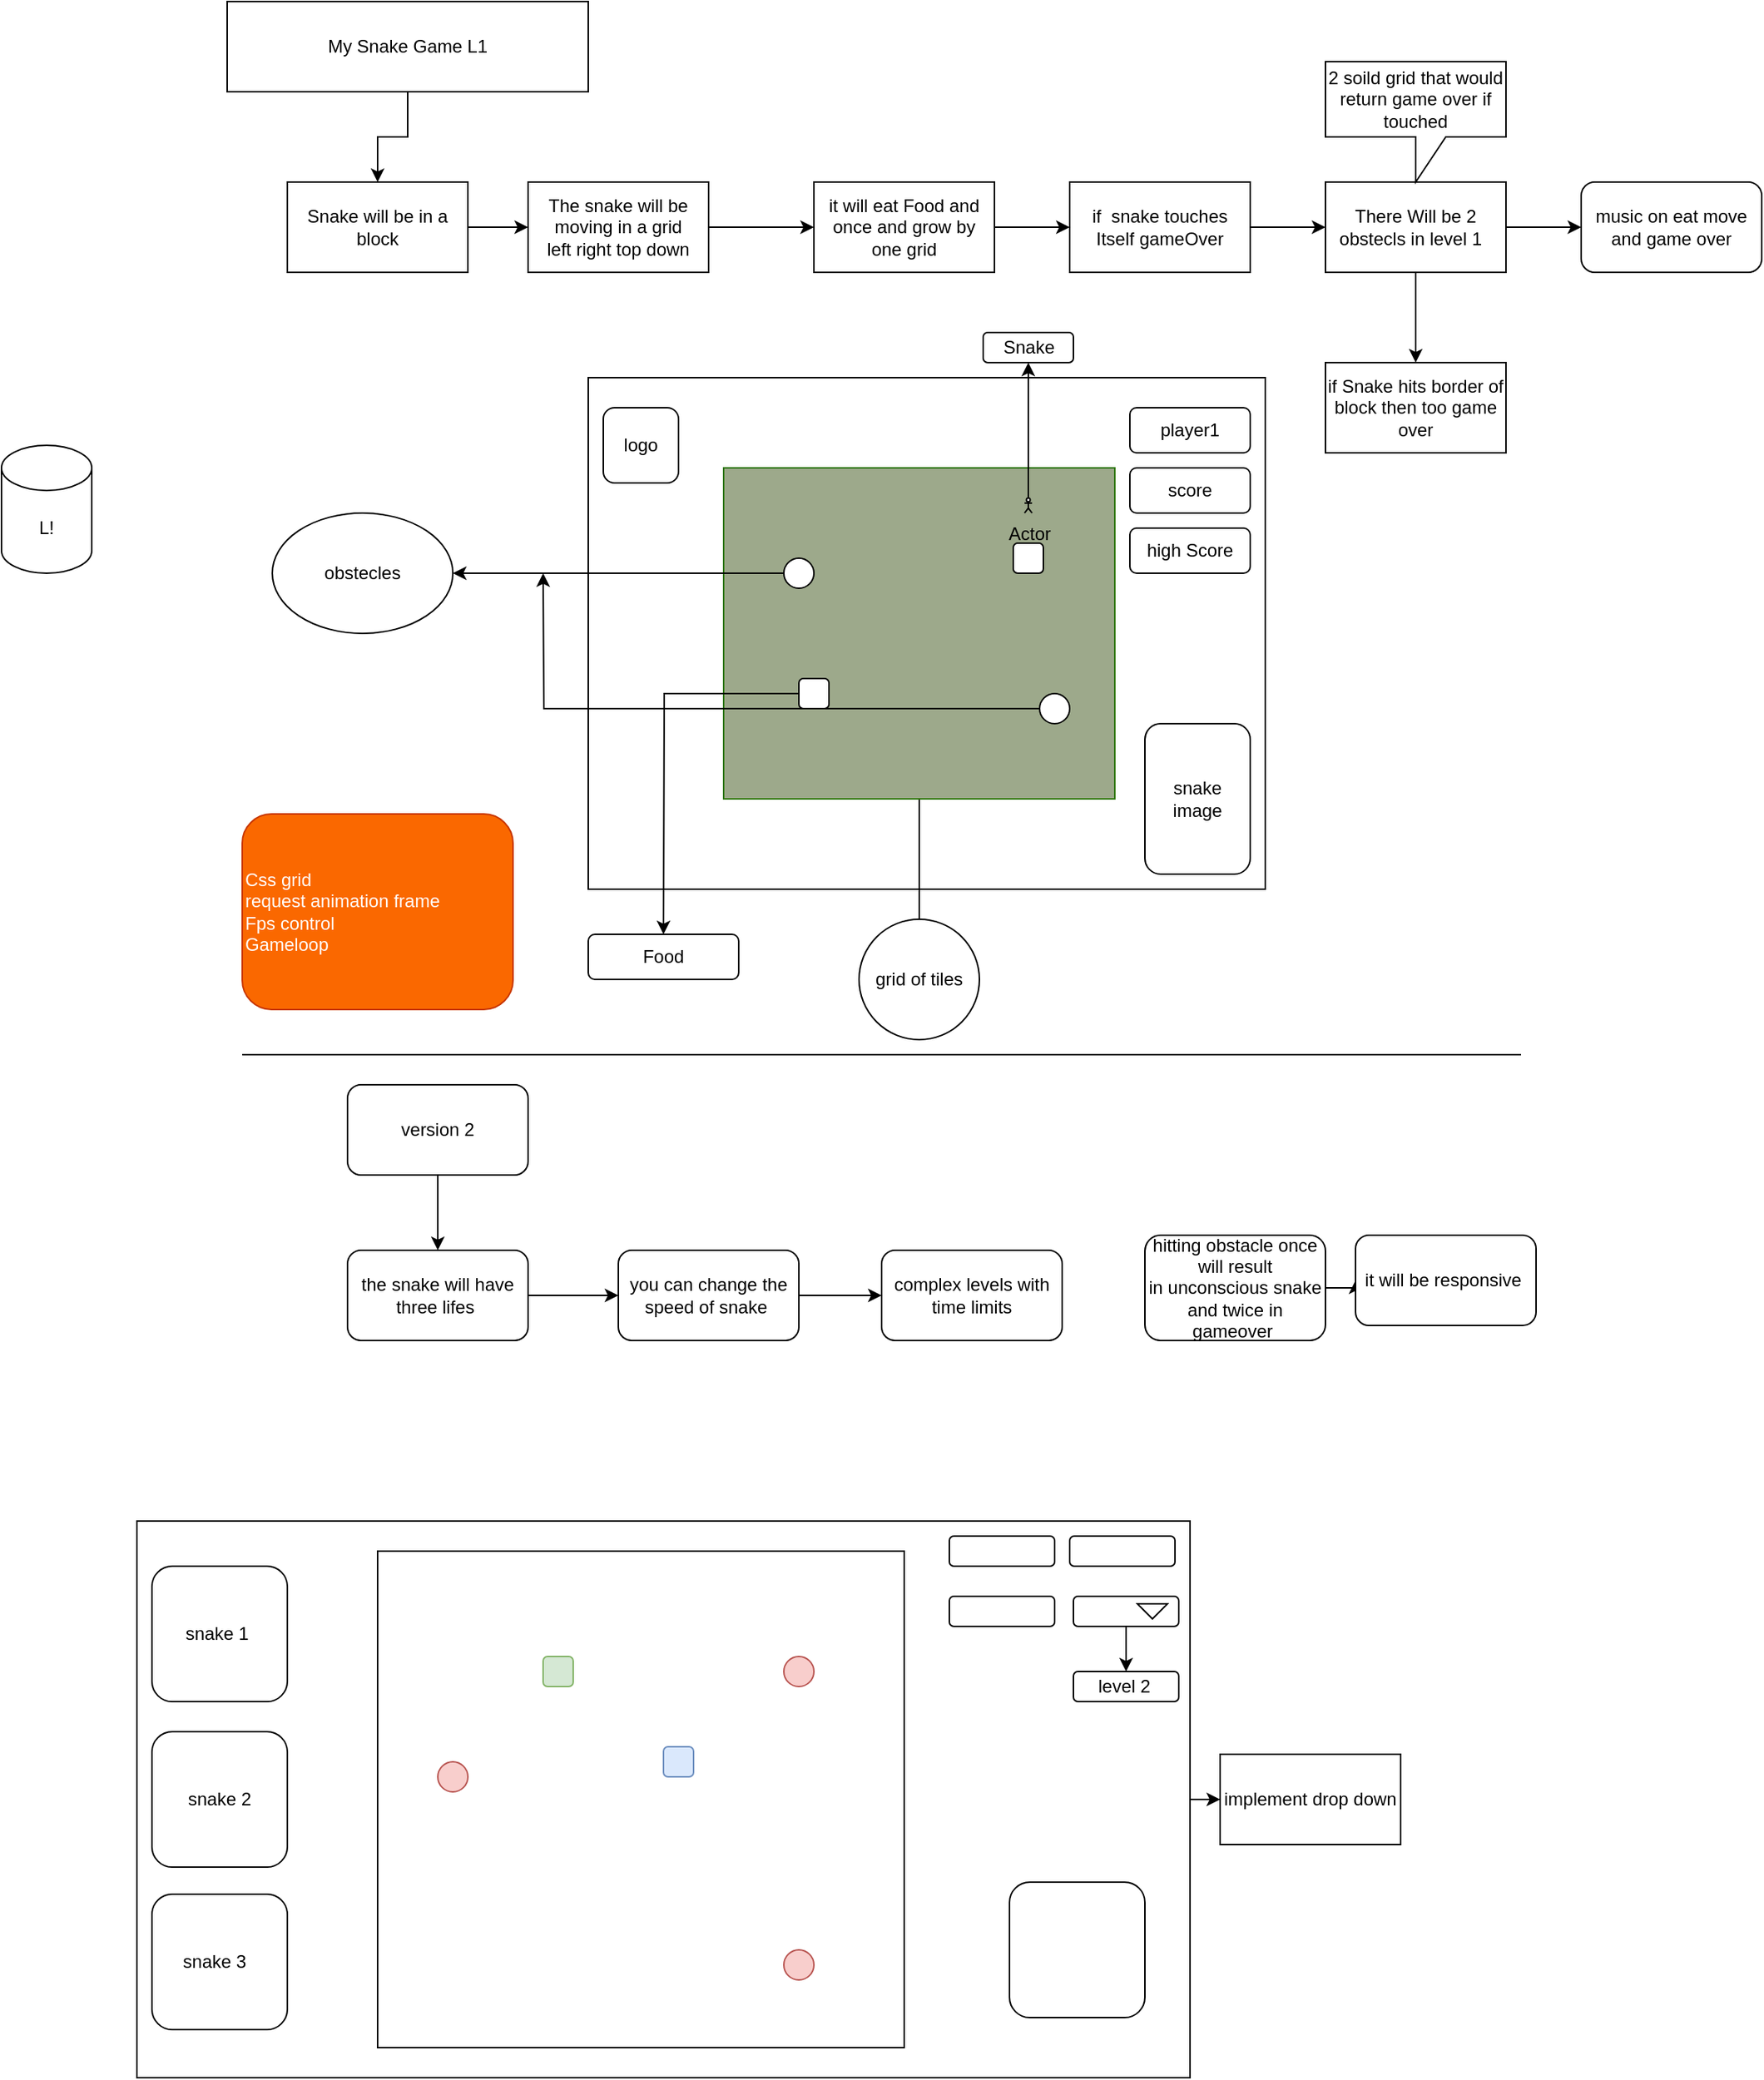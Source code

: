 <mxfile version="13.9.9" type="device"><diagram id="Z6JQtvDiUxkB5Xt8f2xq" name="Page-1"><mxGraphModel dx="3020" dy="1275" grid="1" gridSize="10" guides="1" tooltips="1" connect="1" arrows="1" fold="1" page="1" pageScale="1" pageWidth="850" pageHeight="1100" math="0" shadow="0"><root><mxCell id="0"/><mxCell id="1" parent="0"/><mxCell id="J0hr9m5nVCuWJBOHk_jn-6" style="edgeStyle=orthogonalEdgeStyle;rounded=0;orthogonalLoop=1;jettySize=auto;html=1;entryX=0.5;entryY=0;entryDx=0;entryDy=0;" parent="1" source="J0hr9m5nVCuWJBOHk_jn-1" target="J0hr9m5nVCuWJBOHk_jn-2" edge="1"><mxGeometry relative="1" as="geometry"/></mxCell><mxCell id="J0hr9m5nVCuWJBOHk_jn-1" value="My Snake Game L1" style="rounded=0;whiteSpace=wrap;html=1;" parent="1" vertex="1"><mxGeometry x="-10" y="30" width="240" height="60" as="geometry"/></mxCell><mxCell id="J0hr9m5nVCuWJBOHk_jn-8" style="edgeStyle=orthogonalEdgeStyle;rounded=0;orthogonalLoop=1;jettySize=auto;html=1;exitX=1;exitY=0.5;exitDx=0;exitDy=0;" parent="1" source="J0hr9m5nVCuWJBOHk_jn-2" target="J0hr9m5nVCuWJBOHk_jn-7" edge="1"><mxGeometry relative="1" as="geometry"/></mxCell><mxCell id="J0hr9m5nVCuWJBOHk_jn-2" value="Snake will be in a block" style="rounded=0;whiteSpace=wrap;html=1;" parent="1" vertex="1"><mxGeometry x="30" y="150" width="120" height="60" as="geometry"/></mxCell><mxCell id="J0hr9m5nVCuWJBOHk_jn-9" style="edgeStyle=orthogonalEdgeStyle;rounded=0;orthogonalLoop=1;jettySize=auto;html=1;entryX=0;entryY=0.5;entryDx=0;entryDy=0;" parent="1" source="J0hr9m5nVCuWJBOHk_jn-7" target="J0hr9m5nVCuWJBOHk_jn-10" edge="1"><mxGeometry relative="1" as="geometry"><mxPoint x="350" y="180" as="targetPoint"/></mxGeometry></mxCell><mxCell id="J0hr9m5nVCuWJBOHk_jn-7" value="The snake will be moving in a grid&lt;br&gt;left right top down" style="rounded=0;whiteSpace=wrap;html=1;" parent="1" vertex="1"><mxGeometry x="190" y="150" width="120" height="60" as="geometry"/></mxCell><mxCell id="J0hr9m5nVCuWJBOHk_jn-11" style="edgeStyle=orthogonalEdgeStyle;rounded=0;orthogonalLoop=1;jettySize=auto;html=1;entryX=0;entryY=0.5;entryDx=0;entryDy=0;" parent="1" source="J0hr9m5nVCuWJBOHk_jn-10" target="J0hr9m5nVCuWJBOHk_jn-12" edge="1"><mxGeometry relative="1" as="geometry"><mxPoint x="520" y="180" as="targetPoint"/></mxGeometry></mxCell><mxCell id="J0hr9m5nVCuWJBOHk_jn-10" value="it will eat Food and once and grow by one grid" style="rounded=0;whiteSpace=wrap;html=1;" parent="1" vertex="1"><mxGeometry x="380" y="150" width="120" height="60" as="geometry"/></mxCell><mxCell id="J0hr9m5nVCuWJBOHk_jn-13" style="edgeStyle=orthogonalEdgeStyle;rounded=0;orthogonalLoop=1;jettySize=auto;html=1;entryX=0;entryY=0.5;entryDx=0;entryDy=0;" parent="1" source="J0hr9m5nVCuWJBOHk_jn-12" target="J0hr9m5nVCuWJBOHk_jn-14" edge="1"><mxGeometry relative="1" as="geometry"><mxPoint x="690" y="180" as="targetPoint"/></mxGeometry></mxCell><mxCell id="J0hr9m5nVCuWJBOHk_jn-12" value="if&amp;nbsp; snake touches Itself gameOver" style="rounded=0;whiteSpace=wrap;html=1;" parent="1" vertex="1"><mxGeometry x="550" y="150" width="120" height="60" as="geometry"/></mxCell><mxCell id="J0hr9m5nVCuWJBOHk_jn-17" style="edgeStyle=orthogonalEdgeStyle;rounded=0;orthogonalLoop=1;jettySize=auto;html=1;entryX=0.5;entryY=0;entryDx=0;entryDy=0;" parent="1" source="J0hr9m5nVCuWJBOHk_jn-14" target="J0hr9m5nVCuWJBOHk_jn-16" edge="1"><mxGeometry relative="1" as="geometry"/></mxCell><mxCell id="UqzuFdaSaoxOG1oX15qR-1" style="edgeStyle=orthogonalEdgeStyle;rounded=0;orthogonalLoop=1;jettySize=auto;html=1;exitX=1;exitY=0.5;exitDx=0;exitDy=0;" parent="1" source="J0hr9m5nVCuWJBOHk_jn-14" edge="1"><mxGeometry relative="1" as="geometry"><mxPoint x="890" y="180" as="targetPoint"/></mxGeometry></mxCell><mxCell id="J0hr9m5nVCuWJBOHk_jn-14" value="There Will be 2 obstecls in level 1&amp;nbsp;&amp;nbsp;" style="rounded=0;whiteSpace=wrap;html=1;" parent="1" vertex="1"><mxGeometry x="720" y="150" width="120" height="60" as="geometry"/></mxCell><mxCell id="J0hr9m5nVCuWJBOHk_jn-16" value="if Snake hits border of block then too game over" style="rounded=0;whiteSpace=wrap;html=1;" parent="1" vertex="1"><mxGeometry x="720" y="270" width="120" height="60" as="geometry"/></mxCell><mxCell id="J0hr9m5nVCuWJBOHk_jn-19" value="2 soild grid that would return game over if touched" style="shape=callout;whiteSpace=wrap;html=1;perimeter=calloutPerimeter;" parent="1" vertex="1"><mxGeometry x="720" y="70" width="120" height="80" as="geometry"/></mxCell><mxCell id="WZDYDpkCdh7kiQlBr-HV-1" value="" style="rounded=0;whiteSpace=wrap;html=1;" parent="1" vertex="1"><mxGeometry x="230" y="280" width="450" height="340" as="geometry"/></mxCell><mxCell id="WZDYDpkCdh7kiQlBr-HV-17" style="edgeStyle=orthogonalEdgeStyle;rounded=0;orthogonalLoop=1;jettySize=auto;html=1;" parent="1" source="WZDYDpkCdh7kiQlBr-HV-2" edge="1"><mxGeometry relative="1" as="geometry"><mxPoint x="450" y="681" as="targetPoint"/></mxGeometry></mxCell><mxCell id="WZDYDpkCdh7kiQlBr-HV-2" value="" style="rounded=0;whiteSpace=wrap;html=1;strokeColor=#2D7600;fontColor=#ffffff;fillColor=#9DA98B;" parent="1" vertex="1"><mxGeometry x="320" y="340" width="260" height="220" as="geometry"/></mxCell><mxCell id="WZDYDpkCdh7kiQlBr-HV-3" value="player1" style="rounded=1;whiteSpace=wrap;html=1;" parent="1" vertex="1"><mxGeometry x="590" y="300" width="80" height="30" as="geometry"/></mxCell><mxCell id="WZDYDpkCdh7kiQlBr-HV-4" value="score" style="rounded=1;whiteSpace=wrap;html=1;" parent="1" vertex="1"><mxGeometry x="590" y="340" width="80" height="30" as="geometry"/></mxCell><mxCell id="WZDYDpkCdh7kiQlBr-HV-6" value="high Score" style="rounded=1;whiteSpace=wrap;html=1;" parent="1" vertex="1"><mxGeometry x="590" y="380" width="80" height="30" as="geometry"/></mxCell><mxCell id="WZDYDpkCdh7kiQlBr-HV-7" value="logo" style="rounded=1;whiteSpace=wrap;html=1;" parent="1" vertex="1"><mxGeometry x="240" y="300" width="50" height="50" as="geometry"/></mxCell><mxCell id="WZDYDpkCdh7kiQlBr-HV-8" value="snake image" style="rounded=1;whiteSpace=wrap;html=1;" parent="1" vertex="1"><mxGeometry x="600" y="510" width="70" height="100" as="geometry"/></mxCell><mxCell id="WZDYDpkCdh7kiQlBr-HV-14" style="edgeStyle=orthogonalEdgeStyle;rounded=0;orthogonalLoop=1;jettySize=auto;html=1;" parent="1" source="WZDYDpkCdh7kiQlBr-HV-9" edge="1"><mxGeometry relative="1" as="geometry"><mxPoint x="140" y="410" as="targetPoint"/></mxGeometry></mxCell><mxCell id="WZDYDpkCdh7kiQlBr-HV-9" value="" style="ellipse;whiteSpace=wrap;html=1;aspect=fixed;" parent="1" vertex="1"><mxGeometry x="360" y="400" width="20" height="20" as="geometry"/></mxCell><mxCell id="WZDYDpkCdh7kiQlBr-HV-15" style="edgeStyle=orthogonalEdgeStyle;rounded=0;orthogonalLoop=1;jettySize=auto;html=1;" parent="1" source="WZDYDpkCdh7kiQlBr-HV-11" edge="1"><mxGeometry relative="1" as="geometry"><mxPoint x="200" y="410" as="targetPoint"/></mxGeometry></mxCell><mxCell id="WZDYDpkCdh7kiQlBr-HV-11" value="" style="ellipse;whiteSpace=wrap;html=1;aspect=fixed;" parent="1" vertex="1"><mxGeometry x="530" y="490" width="20" height="20" as="geometry"/></mxCell><mxCell id="WZDYDpkCdh7kiQlBr-HV-16" value="obstecles" style="ellipse;whiteSpace=wrap;html=1;" parent="1" vertex="1"><mxGeometry x="20" y="370" width="120" height="80" as="geometry"/></mxCell><mxCell id="WZDYDpkCdh7kiQlBr-HV-18" value="grid of tiles" style="ellipse;whiteSpace=wrap;html=1;aspect=fixed;" parent="1" vertex="1"><mxGeometry x="410" y="640" width="80" height="80" as="geometry"/></mxCell><mxCell id="WZDYDpkCdh7kiQlBr-HV-20" style="edgeStyle=orthogonalEdgeStyle;rounded=0;orthogonalLoop=1;jettySize=auto;html=1;" parent="1" source="WZDYDpkCdh7kiQlBr-HV-19" edge="1"><mxGeometry relative="1" as="geometry"><mxPoint x="522.5" y="270" as="targetPoint"/></mxGeometry></mxCell><mxCell id="WZDYDpkCdh7kiQlBr-HV-19" value="Actor" style="shape=umlActor;verticalLabelPosition=bottom;verticalAlign=top;html=1;outlineConnect=0;" parent="1" vertex="1"><mxGeometry x="520" y="360" width="5" height="10" as="geometry"/></mxCell><mxCell id="WZDYDpkCdh7kiQlBr-HV-21" value="Snake" style="rounded=1;whiteSpace=wrap;html=1;" parent="1" vertex="1"><mxGeometry x="492.5" y="250" width="60" height="20" as="geometry"/></mxCell><mxCell id="QJWUeks-AZlQfOqWReBW-4" style="edgeStyle=orthogonalEdgeStyle;rounded=0;orthogonalLoop=1;jettySize=auto;html=1;entryX=0.5;entryY=0;entryDx=0;entryDy=0;" parent="1" source="WZDYDpkCdh7kiQlBr-HV-22" target="QJWUeks-AZlQfOqWReBW-1" edge="1"><mxGeometry relative="1" as="geometry"/></mxCell><mxCell id="WZDYDpkCdh7kiQlBr-HV-22" value="version 2" style="rounded=1;whiteSpace=wrap;html=1;" parent="1" vertex="1"><mxGeometry x="70" y="750" width="120" height="60" as="geometry"/></mxCell><mxCell id="UqzuFdaSaoxOG1oX15qR-2" value="music on eat move and game over" style="rounded=1;whiteSpace=wrap;html=1;" parent="1" vertex="1"><mxGeometry x="890" y="150" width="120" height="60" as="geometry"/></mxCell><mxCell id="QJWUeks-AZlQfOqWReBW-11" style="edgeStyle=orthogonalEdgeStyle;rounded=0;orthogonalLoop=1;jettySize=auto;html=1;entryX=0;entryY=0.5;entryDx=0;entryDy=0;" parent="1" source="QJWUeks-AZlQfOqWReBW-1" target="QJWUeks-AZlQfOqWReBW-3" edge="1"><mxGeometry relative="1" as="geometry"/></mxCell><mxCell id="QJWUeks-AZlQfOqWReBW-1" value="the snake will have three lifes&amp;nbsp;" style="rounded=1;whiteSpace=wrap;html=1;" parent="1" vertex="1"><mxGeometry x="70" y="860" width="120" height="60" as="geometry"/></mxCell><mxCell id="QJWUeks-AZlQfOqWReBW-6" style="edgeStyle=orthogonalEdgeStyle;rounded=0;orthogonalLoop=1;jettySize=auto;html=1;entryX=0;entryY=0.5;entryDx=0;entryDy=0;" parent="1" source="QJWUeks-AZlQfOqWReBW-3" target="QJWUeks-AZlQfOqWReBW-5" edge="1"><mxGeometry relative="1" as="geometry"/></mxCell><mxCell id="QJWUeks-AZlQfOqWReBW-3" value="you can change the speed of snake&amp;nbsp;" style="rounded=1;whiteSpace=wrap;html=1;" parent="1" vertex="1"><mxGeometry x="250" y="860" width="120" height="60" as="geometry"/></mxCell><mxCell id="QJWUeks-AZlQfOqWReBW-5" value="complex levels with&lt;br&gt;time limits" style="rounded=1;whiteSpace=wrap;html=1;" parent="1" vertex="1"><mxGeometry x="425" y="860" width="120" height="60" as="geometry"/></mxCell><mxCell id="UE4IuSX7IFCEChkhaWAa-9" value="" style="edgeStyle=orthogonalEdgeStyle;rounded=0;orthogonalLoop=1;jettySize=auto;html=1;" edge="1" parent="1" source="QJWUeks-AZlQfOqWReBW-8" target="UE4IuSX7IFCEChkhaWAa-8"><mxGeometry relative="1" as="geometry"/></mxCell><mxCell id="QJWUeks-AZlQfOqWReBW-8" value="hitting obstacle once will result in&amp;nbsp;unconscious snake and twice in gameover&amp;nbsp;" style="rounded=1;whiteSpace=wrap;html=1;" parent="1" vertex="1"><mxGeometry x="600" y="850" width="120" height="70" as="geometry"/></mxCell><mxCell id="QJWUeks-AZlQfOqWReBW-9" value="" style="endArrow=none;html=1;" parent="1" edge="1"><mxGeometry width="50" height="50" relative="1" as="geometry"><mxPoint y="730" as="sourcePoint"/><mxPoint x="850" y="730" as="targetPoint"/></mxGeometry></mxCell><mxCell id="QJWUeks-AZlQfOqWReBW-13" value="Css grid&amp;nbsp;&lt;br&gt;request animation frame&amp;nbsp;&lt;br&gt;Fps control&amp;nbsp;&lt;br&gt;Gameloop&lt;br&gt;" style="rounded=1;whiteSpace=wrap;html=1;align=left;fillColor=#fa6800;strokeColor=#C73500;fontColor=#ffffff;" parent="1" vertex="1"><mxGeometry y="570" width="180" height="130" as="geometry"/></mxCell><mxCell id="UE4IuSX7IFCEChkhaWAa-2" value="" style="edgeStyle=orthogonalEdgeStyle;rounded=0;orthogonalLoop=1;jettySize=auto;html=1;" edge="1" parent="1" source="SCJ3OOAkjWIhy9yqcBXM-3" target="UE4IuSX7IFCEChkhaWAa-1"><mxGeometry relative="1" as="geometry"/></mxCell><mxCell id="SCJ3OOAkjWIhy9yqcBXM-3" value="" style="rounded=0;whiteSpace=wrap;html=1;" parent="1" vertex="1"><mxGeometry x="-70" y="1040" width="700" height="370" as="geometry"/></mxCell><mxCell id="SCJ3OOAkjWIhy9yqcBXM-13" style="edgeStyle=orthogonalEdgeStyle;rounded=0;orthogonalLoop=1;jettySize=auto;html=1;" parent="1" source="SCJ3OOAkjWIhy9yqcBXM-6" target="SCJ3OOAkjWIhy9yqcBXM-12" edge="1"><mxGeometry relative="1" as="geometry"/></mxCell><mxCell id="SCJ3OOAkjWIhy9yqcBXM-6" value="" style="rounded=1;whiteSpace=wrap;html=1;" parent="1" vertex="1"><mxGeometry x="552.5" y="1090" width="70" height="20" as="geometry"/></mxCell><mxCell id="SCJ3OOAkjWIhy9yqcBXM-7" value="" style="rounded=1;whiteSpace=wrap;html=1;" parent="1" vertex="1"><mxGeometry x="470" y="1090" width="70" height="20" as="geometry"/></mxCell><mxCell id="SCJ3OOAkjWIhy9yqcBXM-8" value="" style="rounded=1;whiteSpace=wrap;html=1;" parent="1" vertex="1"><mxGeometry x="550" y="1050" width="70" height="20" as="geometry"/></mxCell><mxCell id="SCJ3OOAkjWIhy9yqcBXM-9" value="" style="rounded=1;whiteSpace=wrap;html=1;" parent="1" vertex="1"><mxGeometry x="470" y="1050" width="70" height="20" as="geometry"/></mxCell><mxCell id="SCJ3OOAkjWIhy9yqcBXM-10" value="" style="triangle;whiteSpace=wrap;html=1;rotation=90;" parent="1" vertex="1"><mxGeometry x="600" y="1090" width="10" height="20" as="geometry"/></mxCell><mxCell id="SCJ3OOAkjWIhy9yqcBXM-12" value="level 2&amp;nbsp;" style="rounded=1;whiteSpace=wrap;html=1;" parent="1" vertex="1"><mxGeometry x="552.5" y="1140" width="70" height="20" as="geometry"/></mxCell><mxCell id="SCJ3OOAkjWIhy9yqcBXM-14" value="" style="rounded=0;whiteSpace=wrap;html=1;" parent="1" vertex="1"><mxGeometry x="90" y="1060" width="350" height="330" as="geometry"/></mxCell><mxCell id="SCJ3OOAkjWIhy9yqcBXM-15" value="snake 1&amp;nbsp;" style="rounded=1;whiteSpace=wrap;html=1;" parent="1" vertex="1"><mxGeometry x="-60" y="1070" width="90" height="90" as="geometry"/></mxCell><mxCell id="SCJ3OOAkjWIhy9yqcBXM-16" value="snake 2" style="rounded=1;whiteSpace=wrap;html=1;" parent="1" vertex="1"><mxGeometry x="-60" y="1180" width="90" height="90" as="geometry"/></mxCell><mxCell id="SCJ3OOAkjWIhy9yqcBXM-17" value="snake 3&amp;nbsp;&amp;nbsp;" style="rounded=1;whiteSpace=wrap;html=1;" parent="1" vertex="1"><mxGeometry x="-60" y="1288" width="90" height="90" as="geometry"/></mxCell><mxCell id="SCJ3OOAkjWIhy9yqcBXM-18" value="" style="rounded=1;whiteSpace=wrap;html=1;" parent="1" vertex="1"><mxGeometry x="510" y="1280" width="90" height="90" as="geometry"/></mxCell><mxCell id="SCJ3OOAkjWIhy9yqcBXM-19" value="" style="ellipse;whiteSpace=wrap;html=1;aspect=fixed;fillColor=#f8cecc;strokeColor=#b85450;" parent="1" vertex="1"><mxGeometry x="130" y="1200" width="20" height="20" as="geometry"/></mxCell><mxCell id="SCJ3OOAkjWIhy9yqcBXM-20" value="" style="ellipse;whiteSpace=wrap;html=1;aspect=fixed;fillColor=#f8cecc;strokeColor=#b85450;" parent="1" vertex="1"><mxGeometry x="360" y="1130" width="20" height="20" as="geometry"/></mxCell><mxCell id="SCJ3OOAkjWIhy9yqcBXM-21" value="" style="ellipse;whiteSpace=wrap;html=1;aspect=fixed;fillColor=#f8cecc;strokeColor=#b85450;" parent="1" vertex="1"><mxGeometry x="360" y="1325" width="20" height="20" as="geometry"/></mxCell><mxCell id="SCJ3OOAkjWIhy9yqcBXM-22" value="" style="rounded=1;whiteSpace=wrap;html=1;fillColor=#d5e8d4;strokeColor=#82b366;" parent="1" vertex="1"><mxGeometry x="200" y="1130" width="20" height="20" as="geometry"/></mxCell><mxCell id="SCJ3OOAkjWIhy9yqcBXM-23" value="" style="rounded=1;whiteSpace=wrap;html=1;fillColor=#dae8fc;strokeColor=#6c8ebf;" parent="1" vertex="1"><mxGeometry x="280" y="1190" width="20" height="20" as="geometry"/></mxCell><mxCell id="UE4IuSX7IFCEChkhaWAa-1" value="implement drop down" style="whiteSpace=wrap;html=1;rounded=0;" vertex="1" parent="1"><mxGeometry x="650" y="1195" width="120" height="60" as="geometry"/></mxCell><mxCell id="UE4IuSX7IFCEChkhaWAa-3" value="" style="rounded=1;whiteSpace=wrap;html=1;" vertex="1" parent="1"><mxGeometry x="512.5" y="390" width="20" height="20" as="geometry"/></mxCell><mxCell id="UE4IuSX7IFCEChkhaWAa-5" style="edgeStyle=orthogonalEdgeStyle;rounded=0;orthogonalLoop=1;jettySize=auto;html=1;" edge="1" parent="1" source="UE4IuSX7IFCEChkhaWAa-4"><mxGeometry relative="1" as="geometry"><mxPoint x="280" y="650" as="targetPoint"/></mxGeometry></mxCell><mxCell id="UE4IuSX7IFCEChkhaWAa-4" value="" style="rounded=1;whiteSpace=wrap;html=1;" vertex="1" parent="1"><mxGeometry x="370" y="480" width="20" height="20" as="geometry"/></mxCell><mxCell id="UE4IuSX7IFCEChkhaWAa-6" value="Food" style="rounded=1;whiteSpace=wrap;html=1;" vertex="1" parent="1"><mxGeometry x="230" y="650" width="100" height="30" as="geometry"/></mxCell><mxCell id="UE4IuSX7IFCEChkhaWAa-7" value="L!" style="shape=cylinder3;whiteSpace=wrap;html=1;boundedLbl=1;backgroundOutline=1;size=15;" vertex="1" parent="1"><mxGeometry x="-160" y="325" width="60" height="85" as="geometry"/></mxCell><mxCell id="UE4IuSX7IFCEChkhaWAa-8" value="it will be responsive&amp;nbsp;" style="whiteSpace=wrap;html=1;rounded=1;" vertex="1" parent="1"><mxGeometry x="740" y="850" width="120" height="60" as="geometry"/></mxCell></root></mxGraphModel></diagram></mxfile>